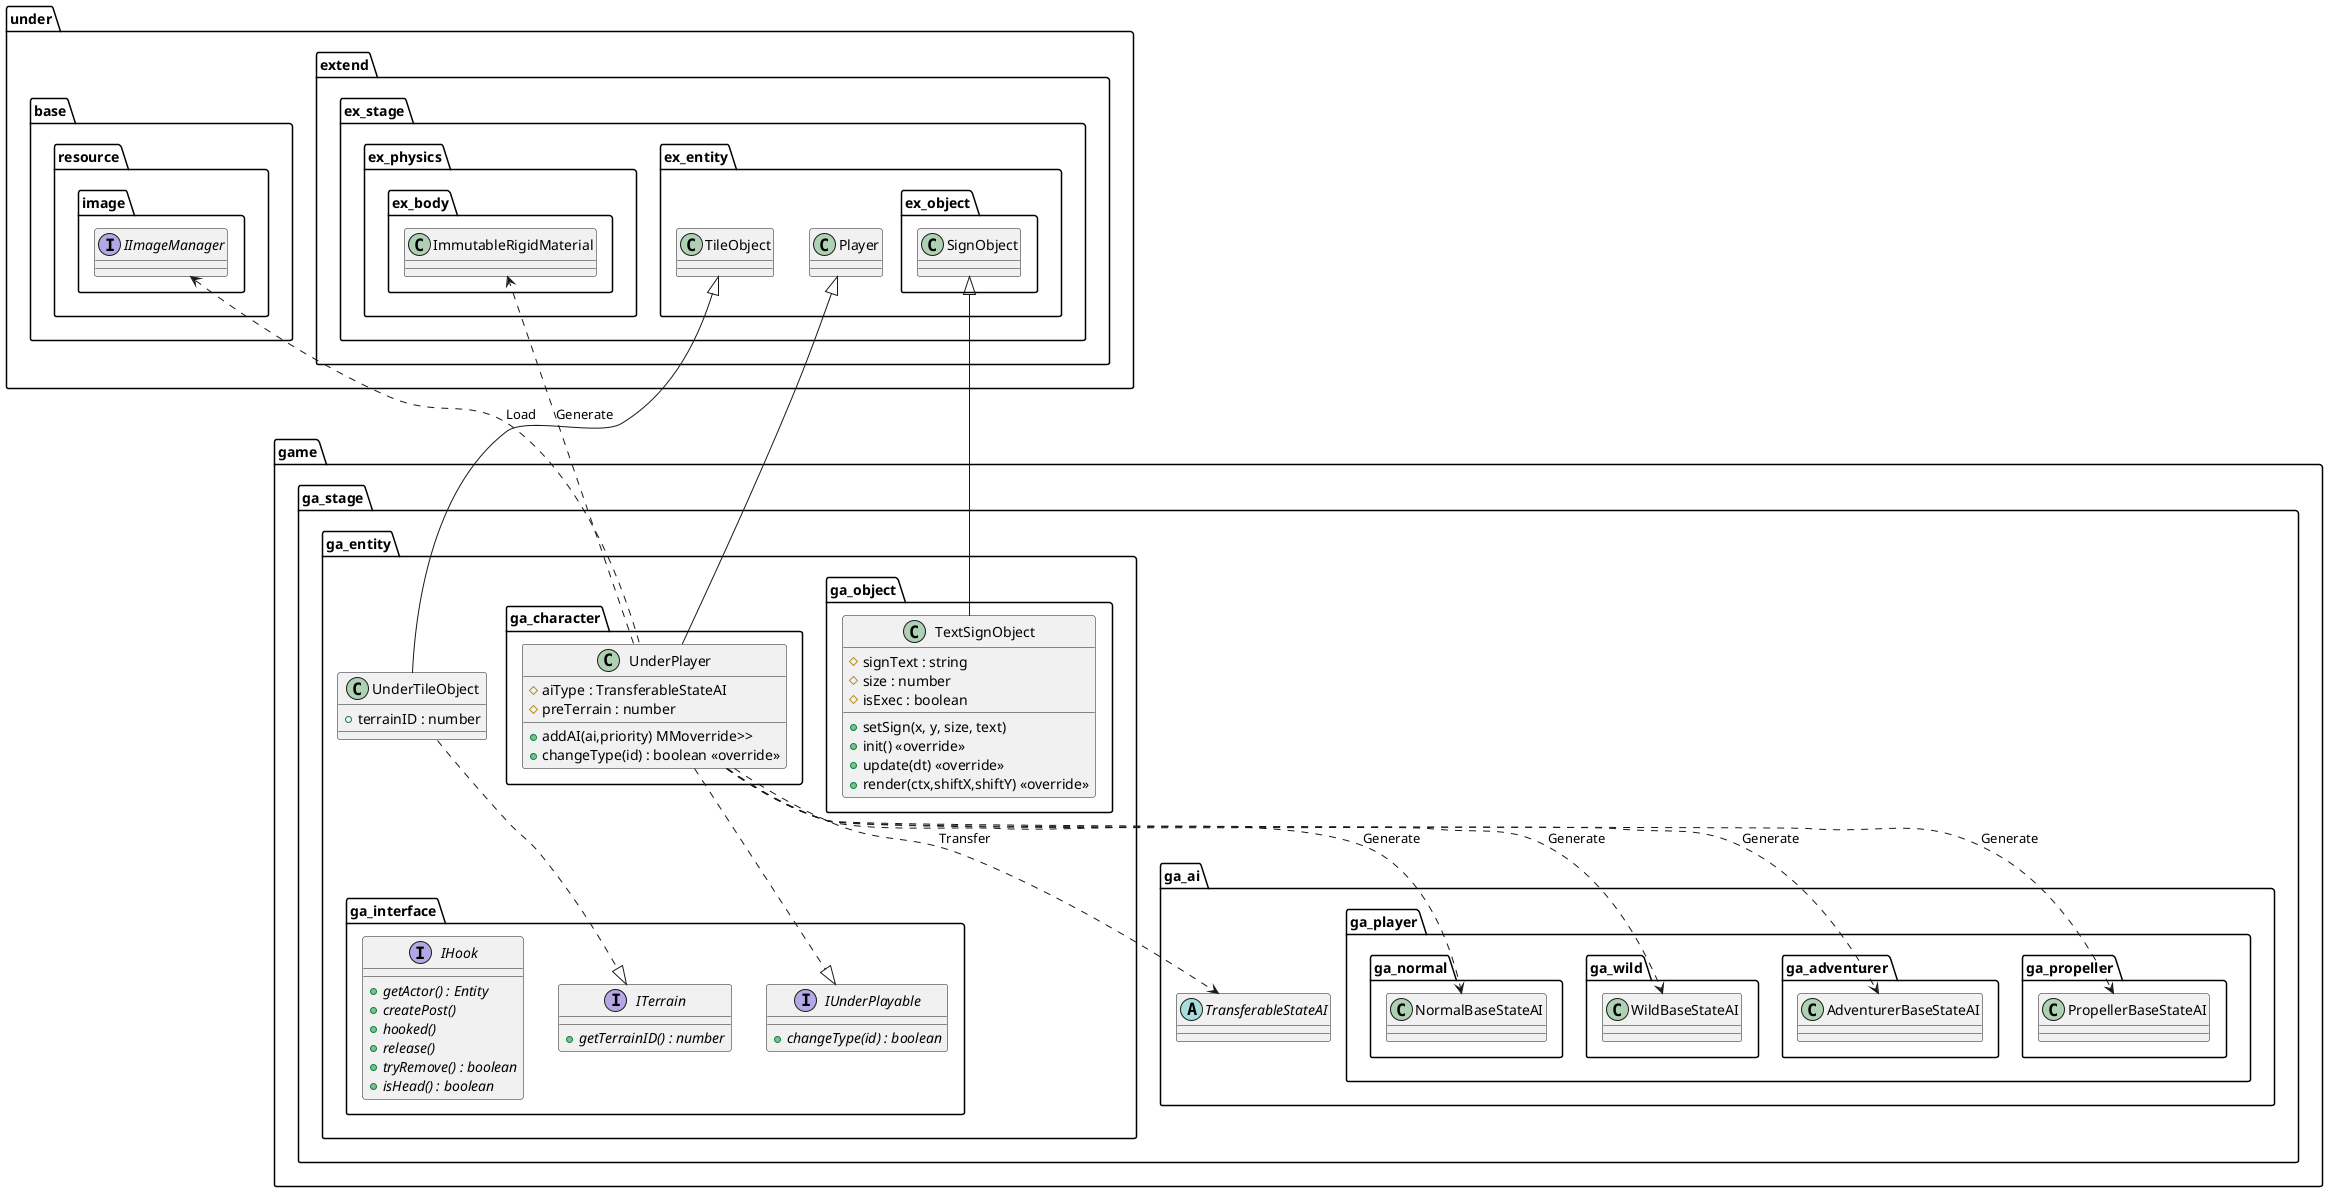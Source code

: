 @startuml EntityGame
package game {
    package ga_stage {
        package ga_entity {
            class UnderTileObject {
                +terrainID : number
            }
            package ga_character {
                class UnderPlayer {
                    #aiType : TransferableStateAI
                    #preTerrain : number
                    +addAI(ai,priority) MMoverride>>
                    +changeType(id) : boolean <<override>>
                }
            }
            package ga_object {
                class TextSignObject {
                    #signText : string
                    #size : number
                    #isExec : boolean
                    +setSign(x, y, size, text)
                    +init() <<override>>
                    +update(dt) <<override>>
                    +render(ctx,shiftX,shiftY) <<override>>
                }
            }
            package ga_interface {
                interface ITerrain {
                    {abstract} +getTerrainID() : number
                }
                interface IUnderPlayable {
                    {abstract} +changeType(id) : boolean
                }
                interface IHook {
                    {abstract} +getActor() : Entity
                    {abstract} +createPost()
                    {abstract} +hooked()
                    {abstract} +release()
                    {abstract} +tryRemove() : boolean
                    {abstract} +isHead() : boolean
                }
            }
        }
    }
}

package under {
    package base {
        package resource {
            package image {
                interface IImageManager
            }
        }
    }
    package extend {
        package ex_stage {
            package ex_entity {
                class TileObject
                class Player
                package ex_object {
                    class SignObject
                }
            }
            package ex_physics {
                package ex_body {
                    class ImmutableRigidMaterial
                }
            }
        }
    }
}
package game {
    package ga_stage {
        package ga_ai {
            abstract TransferableStateAI
            package ga_player {
                package ga_normal {
                    class NormalBaseStateAI
                }
                package ga_wild {
                    class WildBaseStateAI
                }
                package ga_adventurer {
                    class AdventurerBaseStateAI
                }
                package ga_propeller {
                    class PropellerBaseStateAI
                }
            }
        }
    }
}

UnderPlayer ..> WildBaseStateAI : Generate
UnderPlayer ..> NormalBaseStateAI : Generate
UnderPlayer ..> AdventurerBaseStateAI : Generate
UnderPlayer ..> PropellerBaseStateAI : Generate
UnderPlayer ..> ImmutableRigidMaterial : Generate
UnderPlayer ..> TransferableStateAI : Transfer
IImageManager <.. UnderPlayer : Load

Player <|-- UnderPlayer
UnderPlayer ..|> IUnderPlayable
TileObject <|-- UnderTileObject
UnderTileObject ..|> ITerrain

SignObject <|-- TextSignObject

@enduml
